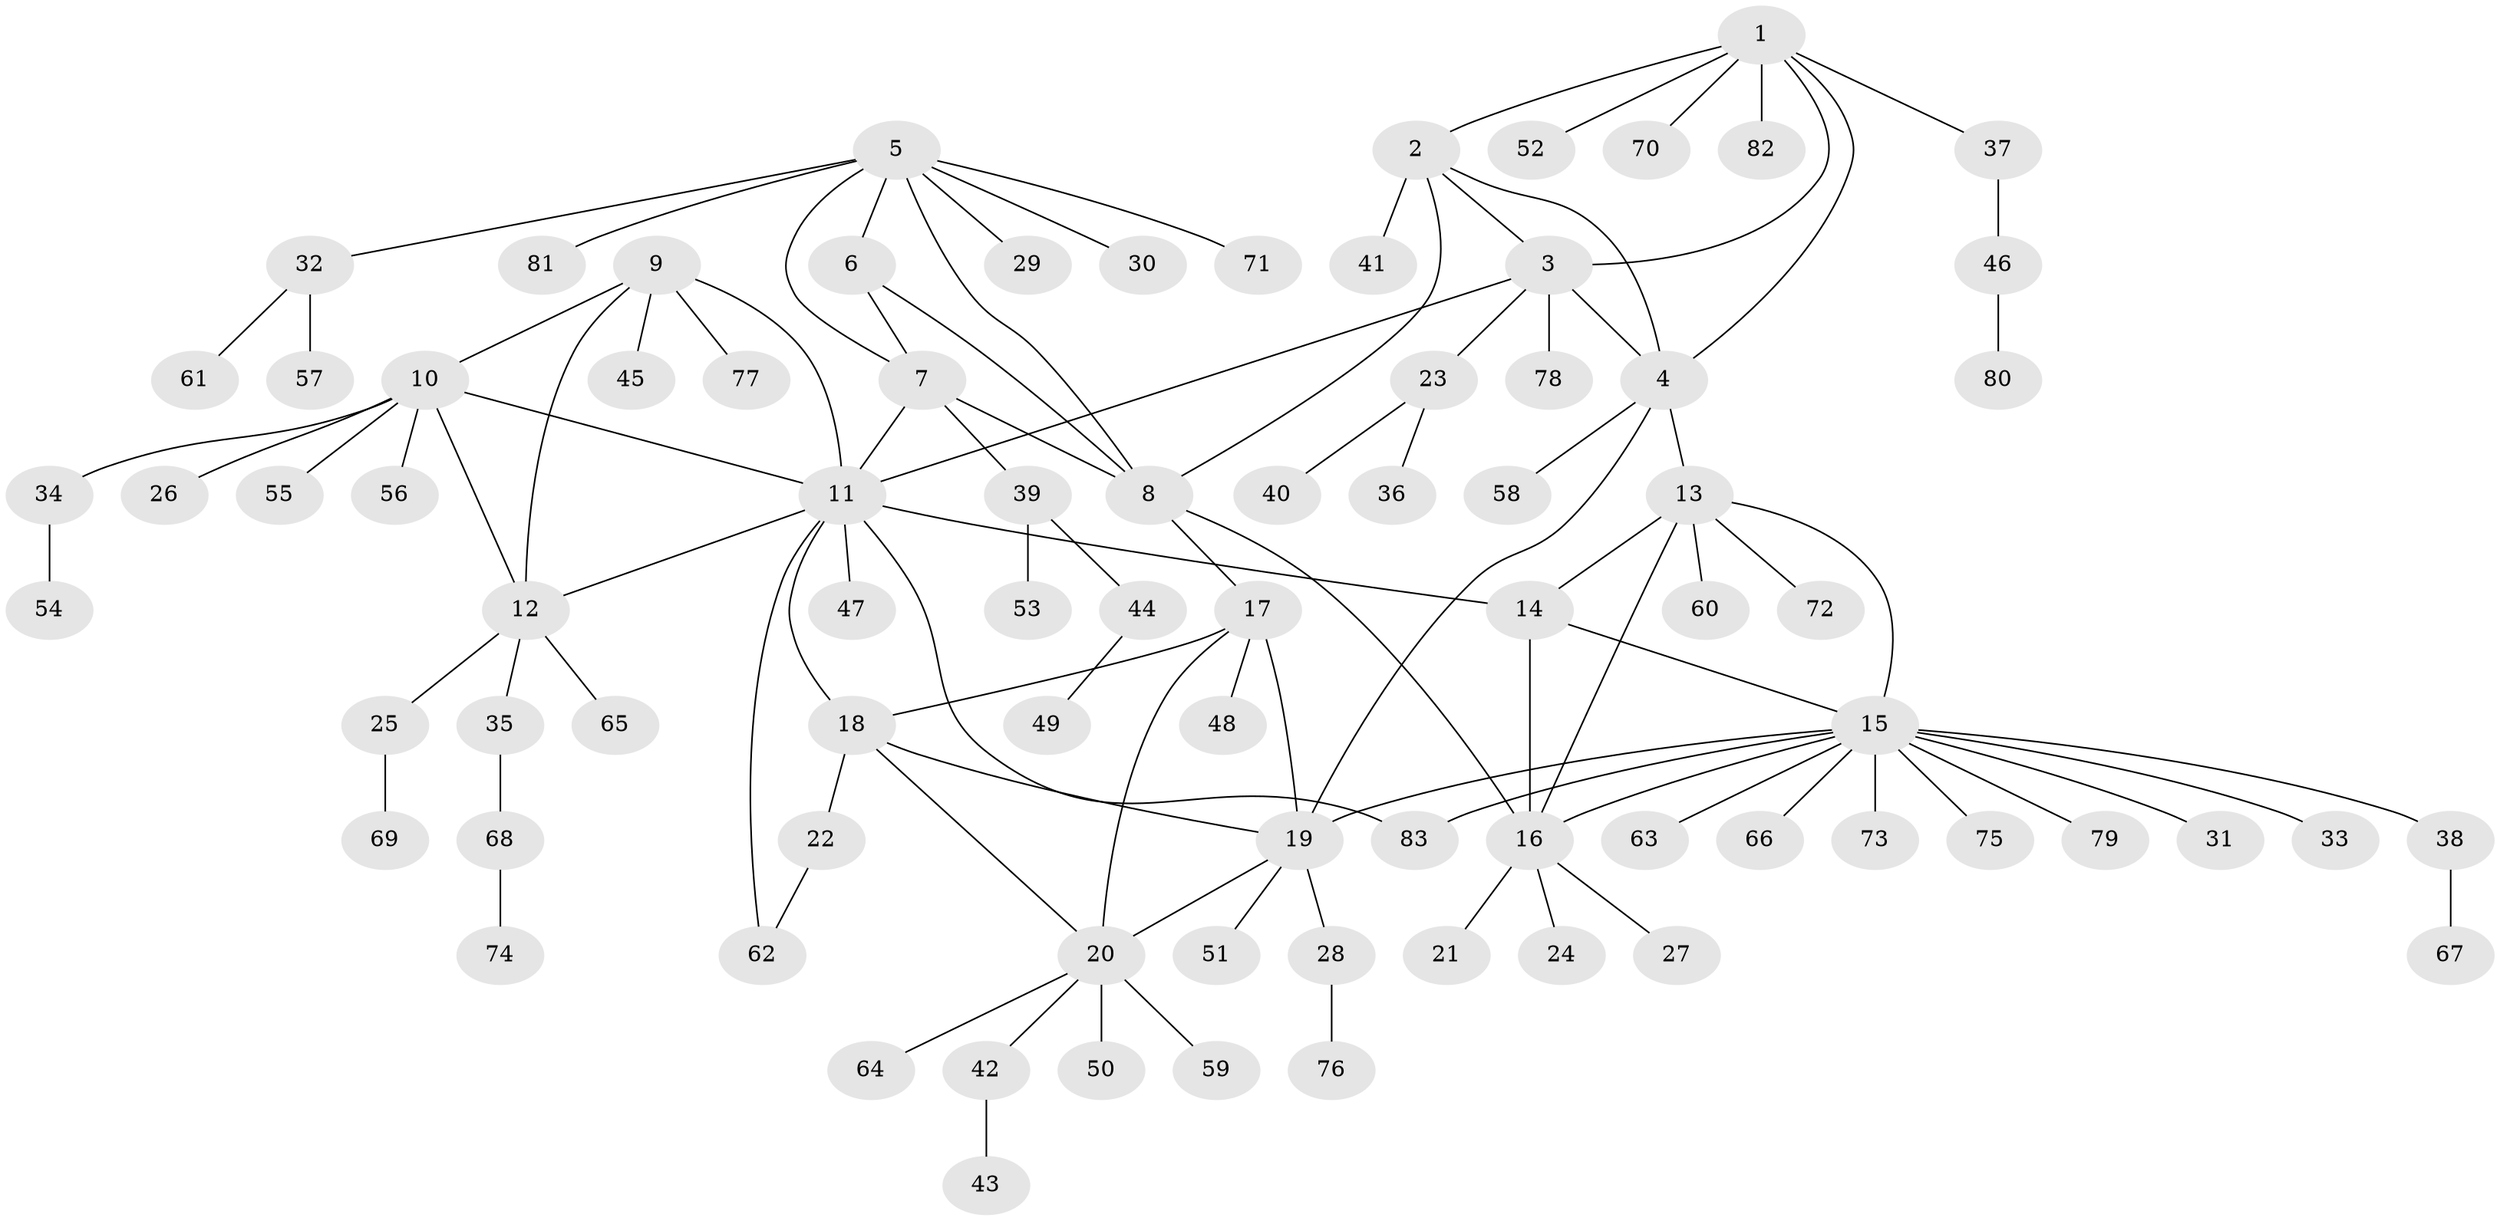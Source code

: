 // Generated by graph-tools (version 1.1) at 2025/15/03/09/25 04:15:54]
// undirected, 83 vertices, 105 edges
graph export_dot {
graph [start="1"]
  node [color=gray90,style=filled];
  1;
  2;
  3;
  4;
  5;
  6;
  7;
  8;
  9;
  10;
  11;
  12;
  13;
  14;
  15;
  16;
  17;
  18;
  19;
  20;
  21;
  22;
  23;
  24;
  25;
  26;
  27;
  28;
  29;
  30;
  31;
  32;
  33;
  34;
  35;
  36;
  37;
  38;
  39;
  40;
  41;
  42;
  43;
  44;
  45;
  46;
  47;
  48;
  49;
  50;
  51;
  52;
  53;
  54;
  55;
  56;
  57;
  58;
  59;
  60;
  61;
  62;
  63;
  64;
  65;
  66;
  67;
  68;
  69;
  70;
  71;
  72;
  73;
  74;
  75;
  76;
  77;
  78;
  79;
  80;
  81;
  82;
  83;
  1 -- 2;
  1 -- 3;
  1 -- 4;
  1 -- 37;
  1 -- 52;
  1 -- 70;
  1 -- 82;
  2 -- 3;
  2 -- 4;
  2 -- 8;
  2 -- 41;
  3 -- 4;
  3 -- 11;
  3 -- 23;
  3 -- 78;
  4 -- 13;
  4 -- 19;
  4 -- 58;
  5 -- 6;
  5 -- 7;
  5 -- 8;
  5 -- 29;
  5 -- 30;
  5 -- 32;
  5 -- 71;
  5 -- 81;
  6 -- 7;
  6 -- 8;
  7 -- 8;
  7 -- 11;
  7 -- 39;
  8 -- 16;
  8 -- 17;
  9 -- 10;
  9 -- 11;
  9 -- 12;
  9 -- 45;
  9 -- 77;
  10 -- 11;
  10 -- 12;
  10 -- 26;
  10 -- 34;
  10 -- 55;
  10 -- 56;
  11 -- 12;
  11 -- 14;
  11 -- 18;
  11 -- 47;
  11 -- 62;
  11 -- 83;
  12 -- 25;
  12 -- 35;
  12 -- 65;
  13 -- 14;
  13 -- 15;
  13 -- 16;
  13 -- 60;
  13 -- 72;
  14 -- 15;
  14 -- 16;
  15 -- 16;
  15 -- 19;
  15 -- 31;
  15 -- 33;
  15 -- 38;
  15 -- 63;
  15 -- 66;
  15 -- 73;
  15 -- 75;
  15 -- 79;
  15 -- 83;
  16 -- 21;
  16 -- 24;
  16 -- 27;
  17 -- 18;
  17 -- 19;
  17 -- 20;
  17 -- 48;
  18 -- 19;
  18 -- 20;
  18 -- 22;
  19 -- 20;
  19 -- 28;
  19 -- 51;
  20 -- 42;
  20 -- 50;
  20 -- 59;
  20 -- 64;
  22 -- 62;
  23 -- 36;
  23 -- 40;
  25 -- 69;
  28 -- 76;
  32 -- 57;
  32 -- 61;
  34 -- 54;
  35 -- 68;
  37 -- 46;
  38 -- 67;
  39 -- 44;
  39 -- 53;
  42 -- 43;
  44 -- 49;
  46 -- 80;
  68 -- 74;
}
